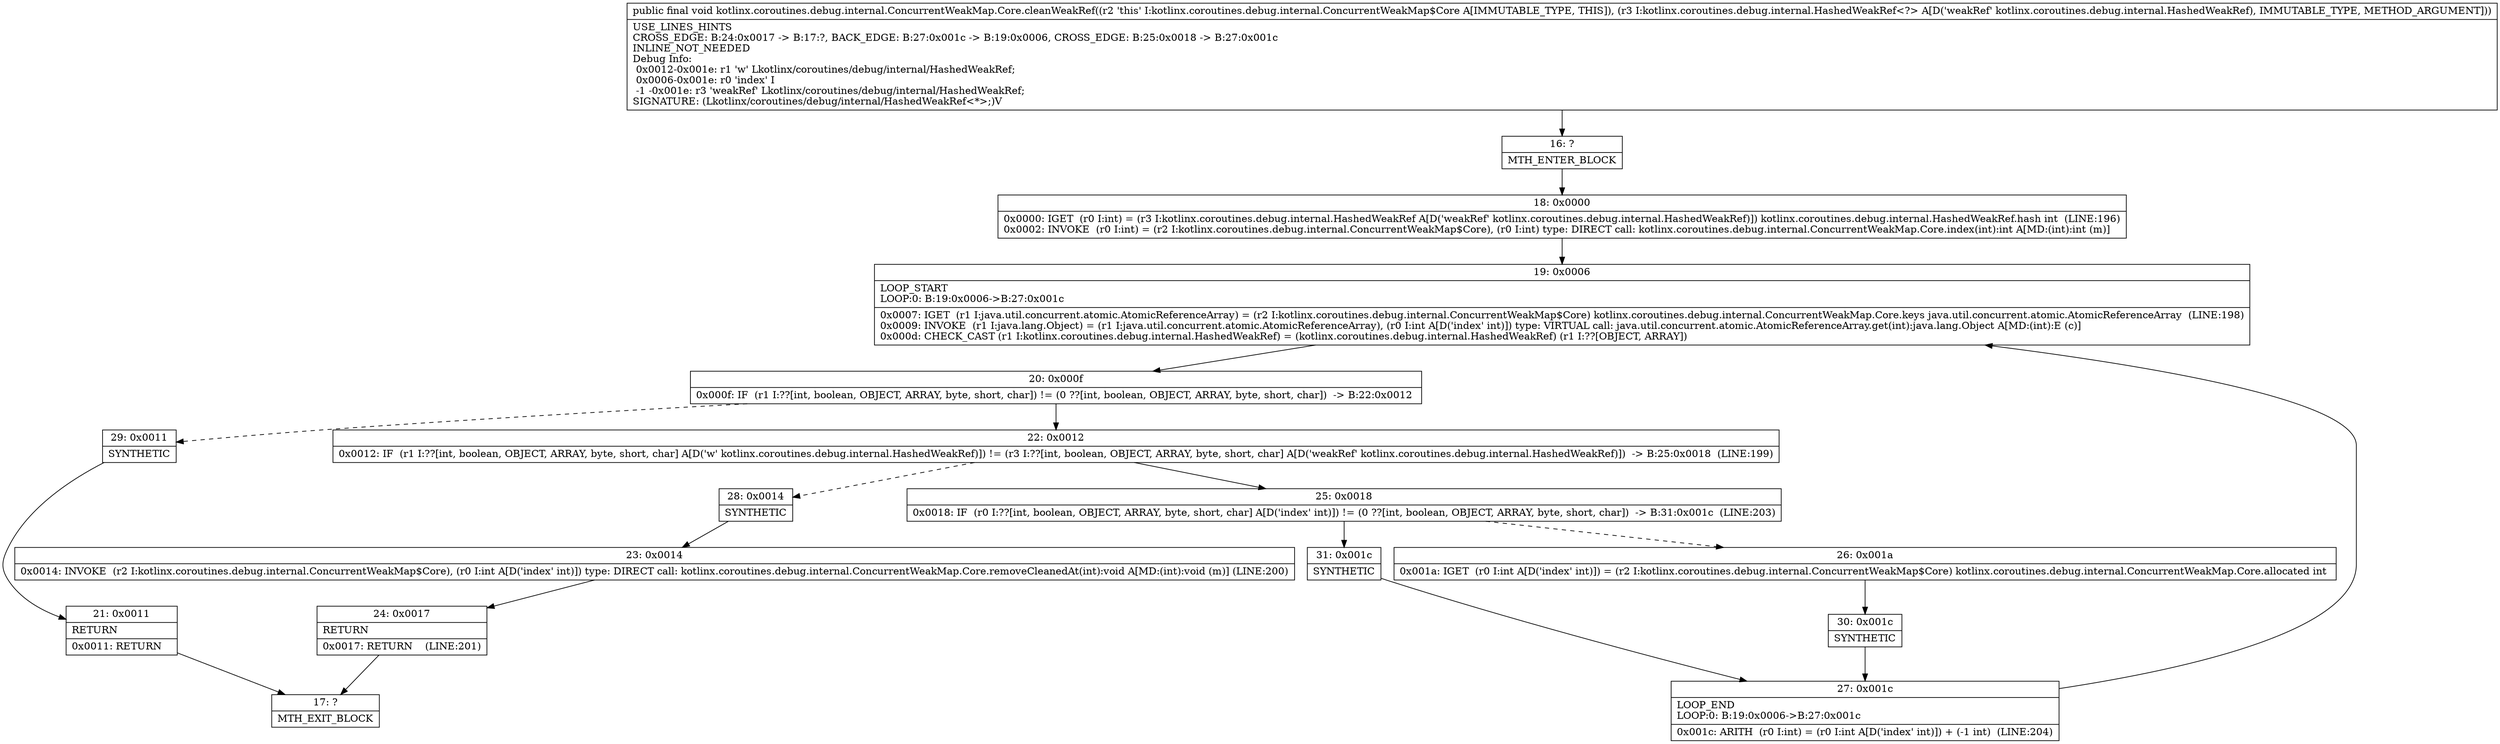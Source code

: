 digraph "CFG forkotlinx.coroutines.debug.internal.ConcurrentWeakMap.Core.cleanWeakRef(Lkotlinx\/coroutines\/debug\/internal\/HashedWeakRef;)V" {
Node_16 [shape=record,label="{16\:\ ?|MTH_ENTER_BLOCK\l}"];
Node_18 [shape=record,label="{18\:\ 0x0000|0x0000: IGET  (r0 I:int) = (r3 I:kotlinx.coroutines.debug.internal.HashedWeakRef A[D('weakRef' kotlinx.coroutines.debug.internal.HashedWeakRef)]) kotlinx.coroutines.debug.internal.HashedWeakRef.hash int  (LINE:196)\l0x0002: INVOKE  (r0 I:int) = (r2 I:kotlinx.coroutines.debug.internal.ConcurrentWeakMap$Core), (r0 I:int) type: DIRECT call: kotlinx.coroutines.debug.internal.ConcurrentWeakMap.Core.index(int):int A[MD:(int):int (m)]\l}"];
Node_19 [shape=record,label="{19\:\ 0x0006|LOOP_START\lLOOP:0: B:19:0x0006\-\>B:27:0x001c\l|0x0007: IGET  (r1 I:java.util.concurrent.atomic.AtomicReferenceArray) = (r2 I:kotlinx.coroutines.debug.internal.ConcurrentWeakMap$Core) kotlinx.coroutines.debug.internal.ConcurrentWeakMap.Core.keys java.util.concurrent.atomic.AtomicReferenceArray  (LINE:198)\l0x0009: INVOKE  (r1 I:java.lang.Object) = (r1 I:java.util.concurrent.atomic.AtomicReferenceArray), (r0 I:int A[D('index' int)]) type: VIRTUAL call: java.util.concurrent.atomic.AtomicReferenceArray.get(int):java.lang.Object A[MD:(int):E (c)]\l0x000d: CHECK_CAST (r1 I:kotlinx.coroutines.debug.internal.HashedWeakRef) = (kotlinx.coroutines.debug.internal.HashedWeakRef) (r1 I:??[OBJECT, ARRAY]) \l}"];
Node_20 [shape=record,label="{20\:\ 0x000f|0x000f: IF  (r1 I:??[int, boolean, OBJECT, ARRAY, byte, short, char]) != (0 ??[int, boolean, OBJECT, ARRAY, byte, short, char])  \-\> B:22:0x0012 \l}"];
Node_22 [shape=record,label="{22\:\ 0x0012|0x0012: IF  (r1 I:??[int, boolean, OBJECT, ARRAY, byte, short, char] A[D('w' kotlinx.coroutines.debug.internal.HashedWeakRef)]) != (r3 I:??[int, boolean, OBJECT, ARRAY, byte, short, char] A[D('weakRef' kotlinx.coroutines.debug.internal.HashedWeakRef)])  \-\> B:25:0x0018  (LINE:199)\l}"];
Node_25 [shape=record,label="{25\:\ 0x0018|0x0018: IF  (r0 I:??[int, boolean, OBJECT, ARRAY, byte, short, char] A[D('index' int)]) != (0 ??[int, boolean, OBJECT, ARRAY, byte, short, char])  \-\> B:31:0x001c  (LINE:203)\l}"];
Node_26 [shape=record,label="{26\:\ 0x001a|0x001a: IGET  (r0 I:int A[D('index' int)]) = (r2 I:kotlinx.coroutines.debug.internal.ConcurrentWeakMap$Core) kotlinx.coroutines.debug.internal.ConcurrentWeakMap.Core.allocated int \l}"];
Node_30 [shape=record,label="{30\:\ 0x001c|SYNTHETIC\l}"];
Node_27 [shape=record,label="{27\:\ 0x001c|LOOP_END\lLOOP:0: B:19:0x0006\-\>B:27:0x001c\l|0x001c: ARITH  (r0 I:int) = (r0 I:int A[D('index' int)]) + (\-1 int)  (LINE:204)\l}"];
Node_31 [shape=record,label="{31\:\ 0x001c|SYNTHETIC\l}"];
Node_28 [shape=record,label="{28\:\ 0x0014|SYNTHETIC\l}"];
Node_23 [shape=record,label="{23\:\ 0x0014|0x0014: INVOKE  (r2 I:kotlinx.coroutines.debug.internal.ConcurrentWeakMap$Core), (r0 I:int A[D('index' int)]) type: DIRECT call: kotlinx.coroutines.debug.internal.ConcurrentWeakMap.Core.removeCleanedAt(int):void A[MD:(int):void (m)] (LINE:200)\l}"];
Node_24 [shape=record,label="{24\:\ 0x0017|RETURN\l|0x0017: RETURN    (LINE:201)\l}"];
Node_17 [shape=record,label="{17\:\ ?|MTH_EXIT_BLOCK\l}"];
Node_29 [shape=record,label="{29\:\ 0x0011|SYNTHETIC\l}"];
Node_21 [shape=record,label="{21\:\ 0x0011|RETURN\l|0x0011: RETURN   \l}"];
MethodNode[shape=record,label="{public final void kotlinx.coroutines.debug.internal.ConcurrentWeakMap.Core.cleanWeakRef((r2 'this' I:kotlinx.coroutines.debug.internal.ConcurrentWeakMap$Core A[IMMUTABLE_TYPE, THIS]), (r3 I:kotlinx.coroutines.debug.internal.HashedWeakRef\<?\> A[D('weakRef' kotlinx.coroutines.debug.internal.HashedWeakRef), IMMUTABLE_TYPE, METHOD_ARGUMENT]))  | USE_LINES_HINTS\lCROSS_EDGE: B:24:0x0017 \-\> B:17:?, BACK_EDGE: B:27:0x001c \-\> B:19:0x0006, CROSS_EDGE: B:25:0x0018 \-\> B:27:0x001c\lINLINE_NOT_NEEDED\lDebug Info:\l  0x0012\-0x001e: r1 'w' Lkotlinx\/coroutines\/debug\/internal\/HashedWeakRef;\l  0x0006\-0x001e: r0 'index' I\l  \-1 \-0x001e: r3 'weakRef' Lkotlinx\/coroutines\/debug\/internal\/HashedWeakRef;\lSIGNATURE: (Lkotlinx\/coroutines\/debug\/internal\/HashedWeakRef\<*\>;)V\l}"];
MethodNode -> Node_16;Node_16 -> Node_18;
Node_18 -> Node_19;
Node_19 -> Node_20;
Node_20 -> Node_22;
Node_20 -> Node_29[style=dashed];
Node_22 -> Node_25;
Node_22 -> Node_28[style=dashed];
Node_25 -> Node_26[style=dashed];
Node_25 -> Node_31;
Node_26 -> Node_30;
Node_30 -> Node_27;
Node_27 -> Node_19;
Node_31 -> Node_27;
Node_28 -> Node_23;
Node_23 -> Node_24;
Node_24 -> Node_17;
Node_29 -> Node_21;
Node_21 -> Node_17;
}

